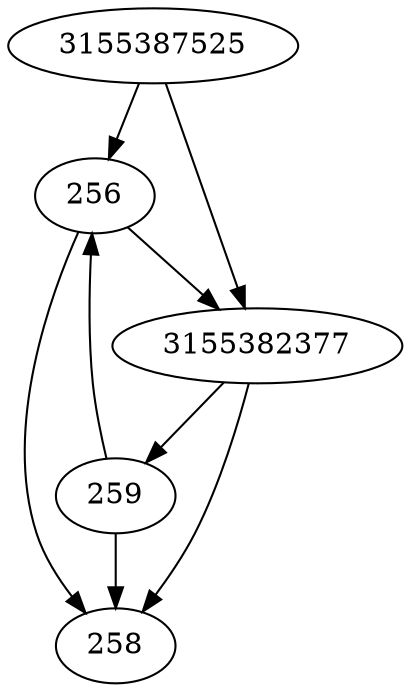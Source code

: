 strict digraph  {
256;
258;
259;
3155387525;
3155382377;
256 -> 3155382377;
256 -> 258;
259 -> 256;
259 -> 258;
3155387525 -> 256;
3155387525 -> 3155382377;
3155382377 -> 258;
3155382377 -> 259;
}
